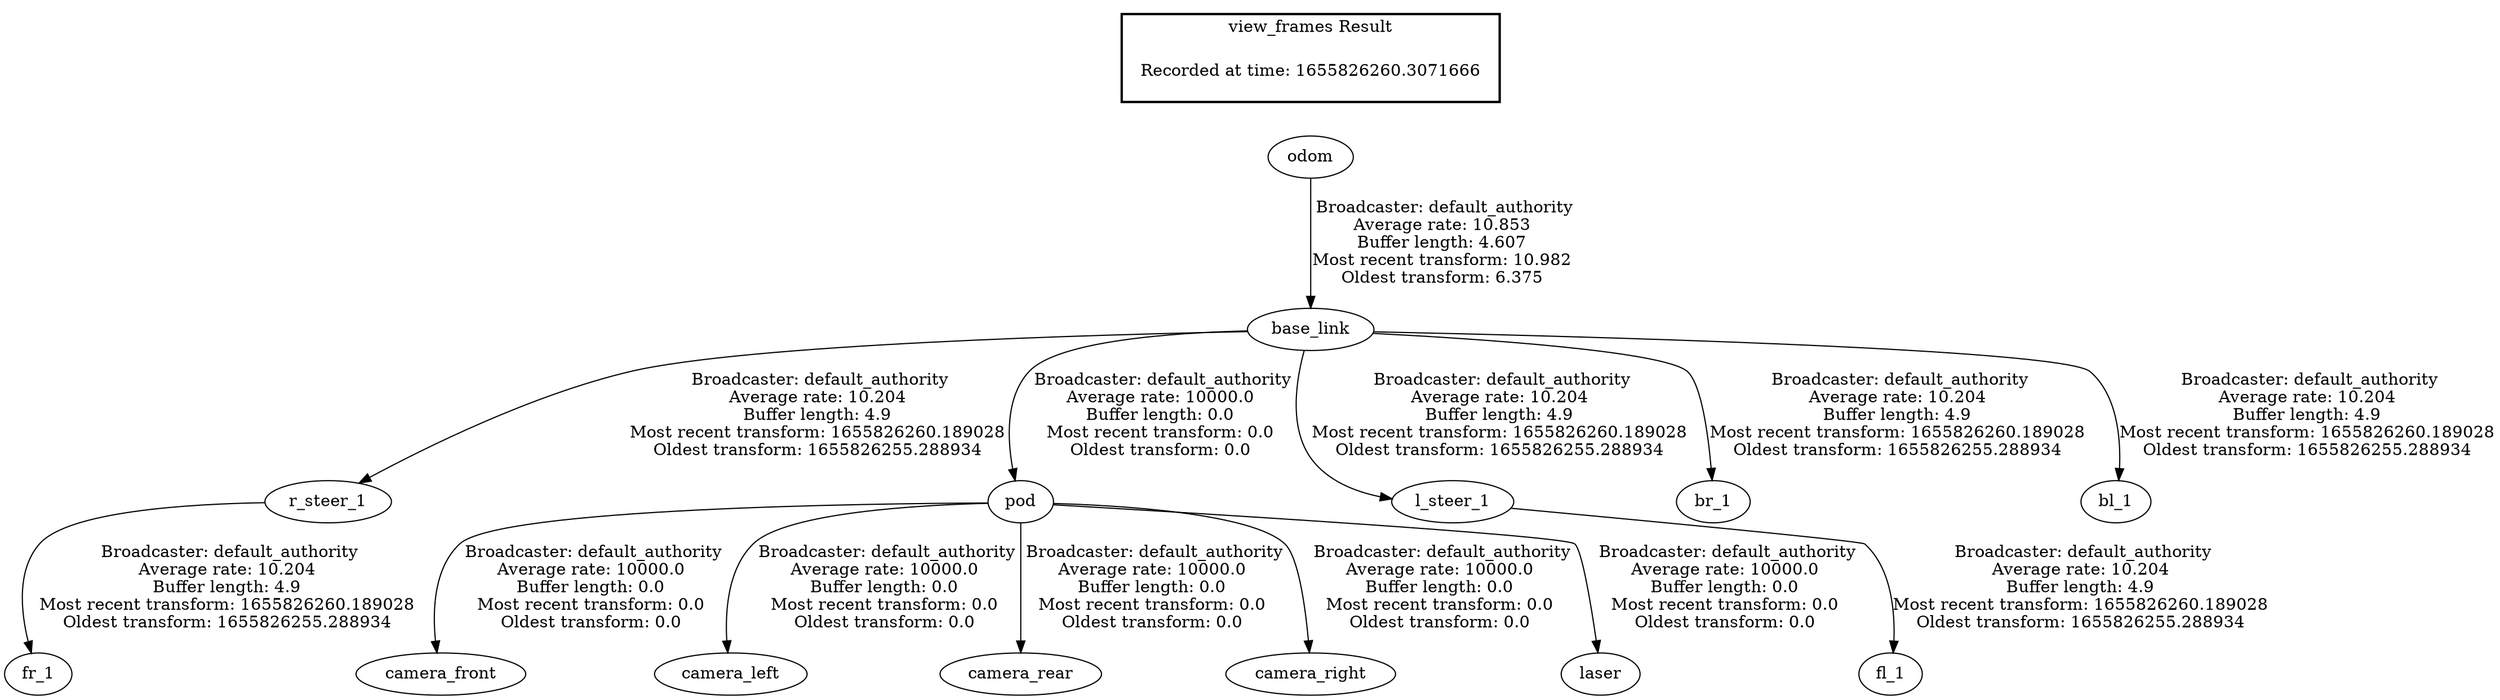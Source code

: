 digraph G {
"r_steer_1" -> "fr_1"[label=" Broadcaster: default_authority\nAverage rate: 10.204\nBuffer length: 4.9\nMost recent transform: 1655826260.189028\nOldest transform: 1655826255.288934\n"];
"pod" -> "camera_front"[label=" Broadcaster: default_authority\nAverage rate: 10000.0\nBuffer length: 0.0\nMost recent transform: 0.0\nOldest transform: 0.0\n"];
"base_link" -> "pod"[label=" Broadcaster: default_authority\nAverage rate: 10000.0\nBuffer length: 0.0\nMost recent transform: 0.0\nOldest transform: 0.0\n"];
"pod" -> "camera_left"[label=" Broadcaster: default_authority\nAverage rate: 10000.0\nBuffer length: 0.0\nMost recent transform: 0.0\nOldest transform: 0.0\n"];
"pod" -> "camera_rear"[label=" Broadcaster: default_authority\nAverage rate: 10000.0\nBuffer length: 0.0\nMost recent transform: 0.0\nOldest transform: 0.0\n"];
"pod" -> "camera_right"[label=" Broadcaster: default_authority\nAverage rate: 10000.0\nBuffer length: 0.0\nMost recent transform: 0.0\nOldest transform: 0.0\n"];
"odom" -> "base_link"[label=" Broadcaster: default_authority\nAverage rate: 10.853\nBuffer length: 4.607\nMost recent transform: 10.982\nOldest transform: 6.375\n"];
"pod" -> "laser"[label=" Broadcaster: default_authority\nAverage rate: 10000.0\nBuffer length: 0.0\nMost recent transform: 0.0\nOldest transform: 0.0\n"];
"l_steer_1" -> "fl_1"[label=" Broadcaster: default_authority\nAverage rate: 10.204\nBuffer length: 4.9\nMost recent transform: 1655826260.189028\nOldest transform: 1655826255.288934\n"];
"base_link" -> "br_1"[label=" Broadcaster: default_authority\nAverage rate: 10.204\nBuffer length: 4.9\nMost recent transform: 1655826260.189028\nOldest transform: 1655826255.288934\n"];
"base_link" -> "bl_1"[label=" Broadcaster: default_authority\nAverage rate: 10.204\nBuffer length: 4.9\nMost recent transform: 1655826260.189028\nOldest transform: 1655826255.288934\n"];
"base_link" -> "r_steer_1"[label=" Broadcaster: default_authority\nAverage rate: 10.204\nBuffer length: 4.9\nMost recent transform: 1655826260.189028\nOldest transform: 1655826255.288934\n"];
"base_link" -> "l_steer_1"[label=" Broadcaster: default_authority\nAverage rate: 10.204\nBuffer length: 4.9\nMost recent transform: 1655826260.189028\nOldest transform: 1655826255.288934\n"];
edge [style=invis];
 subgraph cluster_legend { style=bold; color=black; label ="view_frames Result";
"Recorded at time: 1655826260.3071666"[ shape=plaintext ] ;
}->"odom";
}